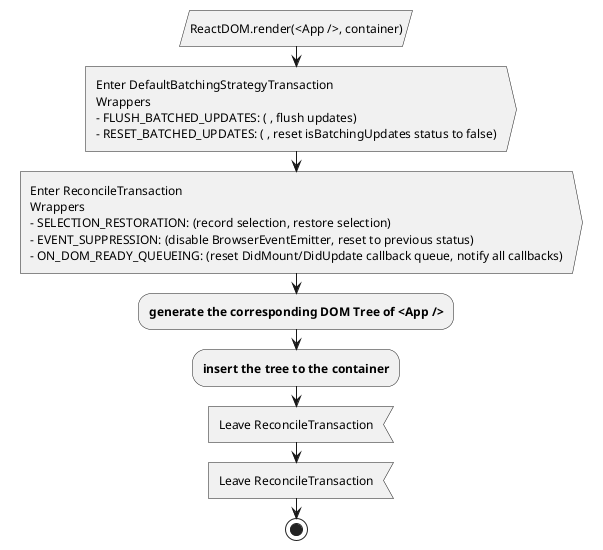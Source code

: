 @startuml Mount
:ReactDOM.render(<App />, container)/
:Enter DefaultBatchingStrategyTransaction
Wrappers
- FLUSH_BATCHED_UPDATES: ( , flush updates)
- RESET_BATCHED_UPDATES: ( , reset isBatchingUpdates status to false)>
:Enter ReconcileTransaction
Wrappers
- SELECTION_RESTORATION: (record selection, restore selection)
- EVENT_SUPPRESSION: (disable BrowserEventEmitter, reset to previous status)
- ON_DOM_READY_QUEUEING: (reset DidMount/DidUpdate callback queue, notify all callbacks)>
:**generate the corresponding DOM Tree of <App />**;
:**insert the tree to the container**;
:Leave ReconcileTransaction<
:Leave ReconcileTransaction<
stop
@enduml